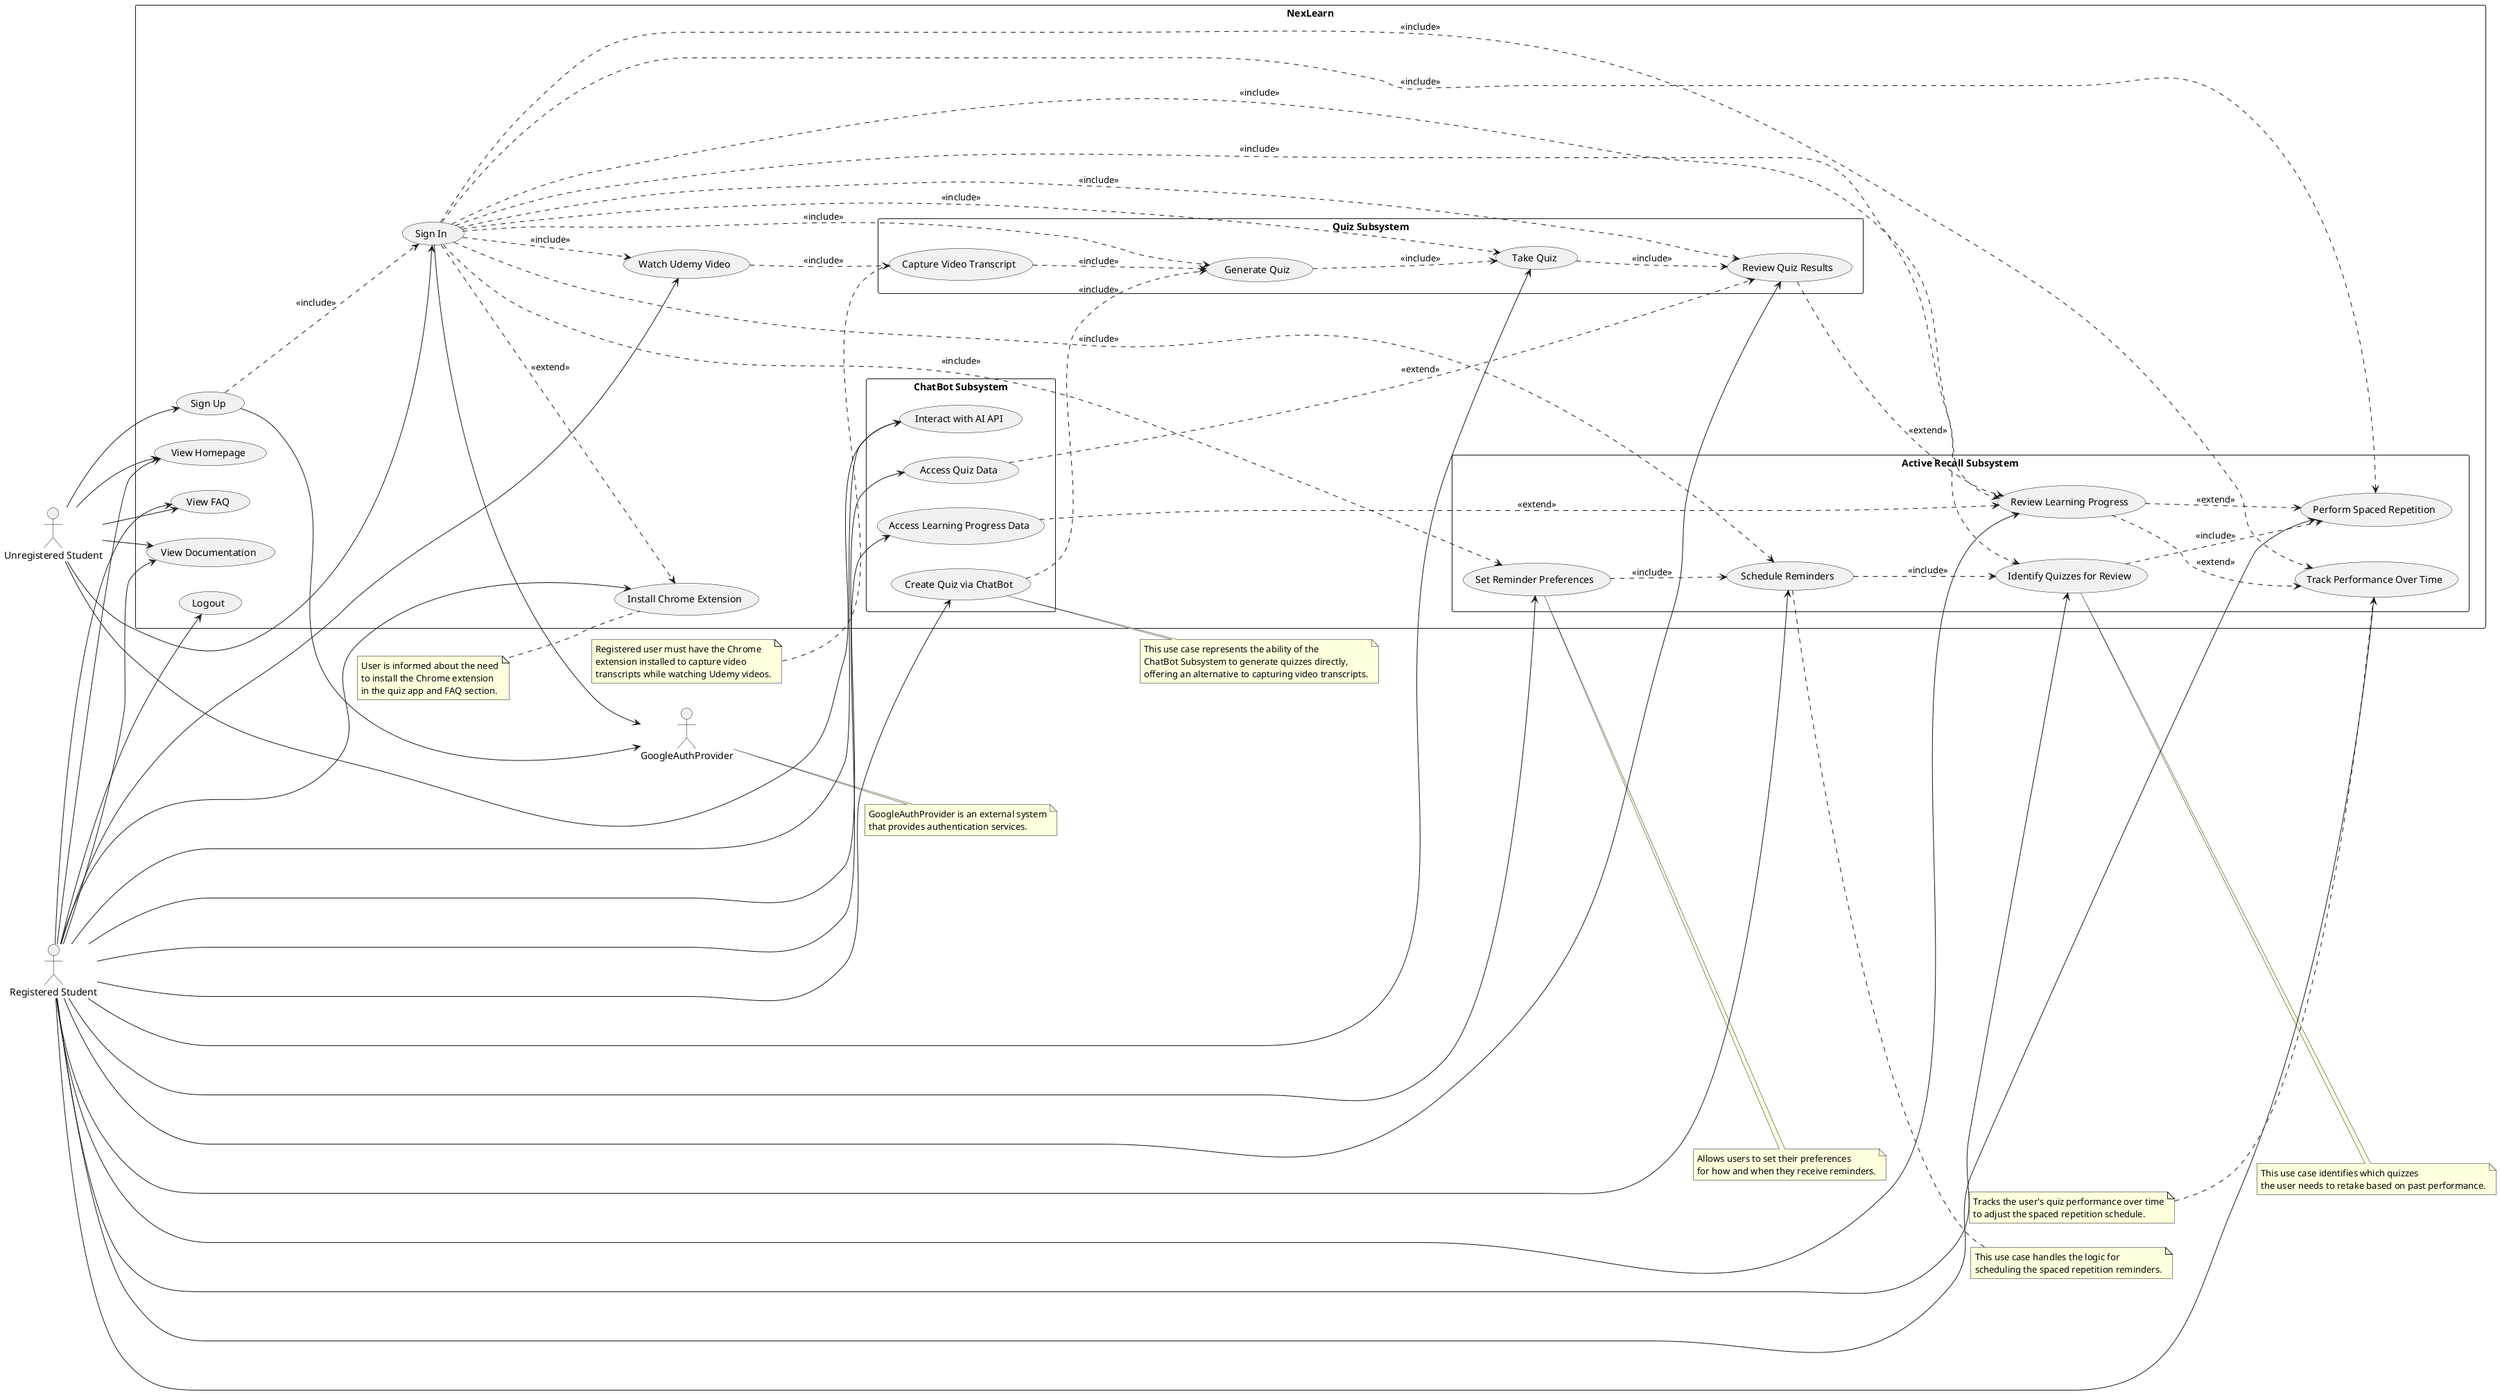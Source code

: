 @startuml
left to right direction
skinparam packageStyle rectangle

actor "Unregistered Student" as UnregisteredStudent
actor "Registered Student" as RegisteredStudent
actor GoogleAuthProvider

rectangle "NexLearn" {
    usecase "View Homepage" as UC1
    usecase "View FAQ" as UC2
    usecase "View Documentation" as UC3
    usecase "Sign Up" as UC4
    usecase "Sign In" as UC5
    usecase "Install Chrome Extension" as UC6
    usecase "Watch Udemy Video" as UC7
    usecase "Logout" as UC14

    rectangle "Quiz Subsystem" {
        usecase "Capture Video Transcript" as UC8
        usecase "Generate Quiz" as UC9
        usecase "Take Quiz" as UC10
        usecase "Review Quiz Results" as UC11
    }

    rectangle "Active Recall Subsystem" {
        usecase "Review Learning Progress" as UC12
        usecase "Perform Spaced Repetition" as UC13
        usecase "Identify Quizzes for Review" as UC18
        usecase "Schedule Reminders" as UC19
        usecase "Set Reminder Preferences" as UC20
        usecase "Track Performance Over Time" as UC21
    }

    rectangle "ChatBot Subsystem" {
        usecase "Interact with AI API" as UC15
        usecase "Access Quiz Data" as UC16
        usecase "Access Learning Progress Data" as UC17
        usecase "Create Quiz via ChatBot" as UC22
    }
}

UnregisteredStudent --> UC1
UnregisteredStudent --> UC2
UnregisteredStudent --> UC3
UnregisteredStudent --> UC4
UnregisteredStudent --> UC5
UnregisteredStudent --> UC15

RegisteredStudent --> UC1
RegisteredStudent --> UC2
RegisteredStudent --> UC3
RegisteredStudent --> UC6
RegisteredStudent --> UC7
RegisteredStudent --> UC10
RegisteredStudent --> UC11
RegisteredStudent --> UC12
RegisteredStudent --> UC13
RegisteredStudent --> UC14
RegisteredStudent --> UC15
RegisteredStudent --> UC16
RegisteredStudent --> UC17
RegisteredStudent --> UC18
RegisteredStudent --> UC19
RegisteredStudent --> UC20
RegisteredStudent --> UC21
RegisteredStudent --> UC22

UC4 --> GoogleAuthProvider
UC5 --> GoogleAuthProvider

UC4 ..> UC5 : <<include>>
UC5 ..> UC6 : <<extend>>
UC5 ..> UC7 : <<include>>
UC5 ..> UC9 : <<include>>
UC5 ..> UC10 : <<include>>
UC5 ..> UC11 : <<include>>
UC5 ..> UC12 : <<include>>
UC5 ..> UC13 : <<include>>
UC5 ..> UC18 : <<include>>
UC5 ..> UC19 : <<include>>
UC5 ..> UC20 : <<include>>
UC5 ..> UC21 : <<include>>

UC7 ..> UC8 : <<include>>
UC8 ..> UC9 : <<include>>
UC9 ..> UC10 : <<include>>
UC10 ..> UC11 : <<include>>
UC11 ..> UC12 : <<extend>>
UC12 ..> UC13 : <<extend>>
UC12 ..> UC21 : <<extend>>

UC18 ..> UC13 : <<include>>
UC19 ..> UC18 : <<include>>
UC20 ..> UC19 : <<include>>

UC16 ..> UC11 : <<extend>>
UC17 ..> UC12 : <<extend>>
UC22 ..> UC9 : <<include>>

note right of GoogleAuthProvider
  GoogleAuthProvider is an external system
  that provides authentication services.
end note

note left of UC6
  User is informed about the need
  to install the Chrome extension
  in the quiz app and FAQ section.
end note

note left of UC8
  Registered user must have the Chrome
  extension installed to capture video
  transcripts while watching Udemy videos.
end note

note right of UC18
  This use case identifies which quizzes
  the user needs to retake based on past performance.
end note

note right of UC19
  This use case handles the logic for
  scheduling the spaced repetition reminders.
end note

note right of UC20
  Allows users to set their preferences
  for how and when they receive reminders.
end note

note left of UC21
  Tracks the user's quiz performance over time
  to adjust the spaced repetition schedule.
end note

note right of UC22
  This use case represents the ability of the
  ChatBot Subsystem to generate quizzes directly,
  offering an alternative to capturing video transcripts.
end note
@enduml
